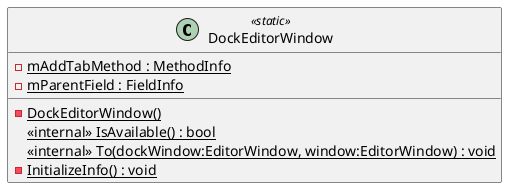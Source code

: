 @startuml
class DockEditorWindow <<static>> {
    {static} - DockEditorWindow()
    <<internal>> {static} IsAvailable() : bool
    <<internal>> {static} To(dockWindow:EditorWindow, window:EditorWindow) : void
    {static} - InitializeInfo() : void
    {static} - mAddTabMethod : MethodInfo
    {static} - mParentField : FieldInfo
}
@enduml
